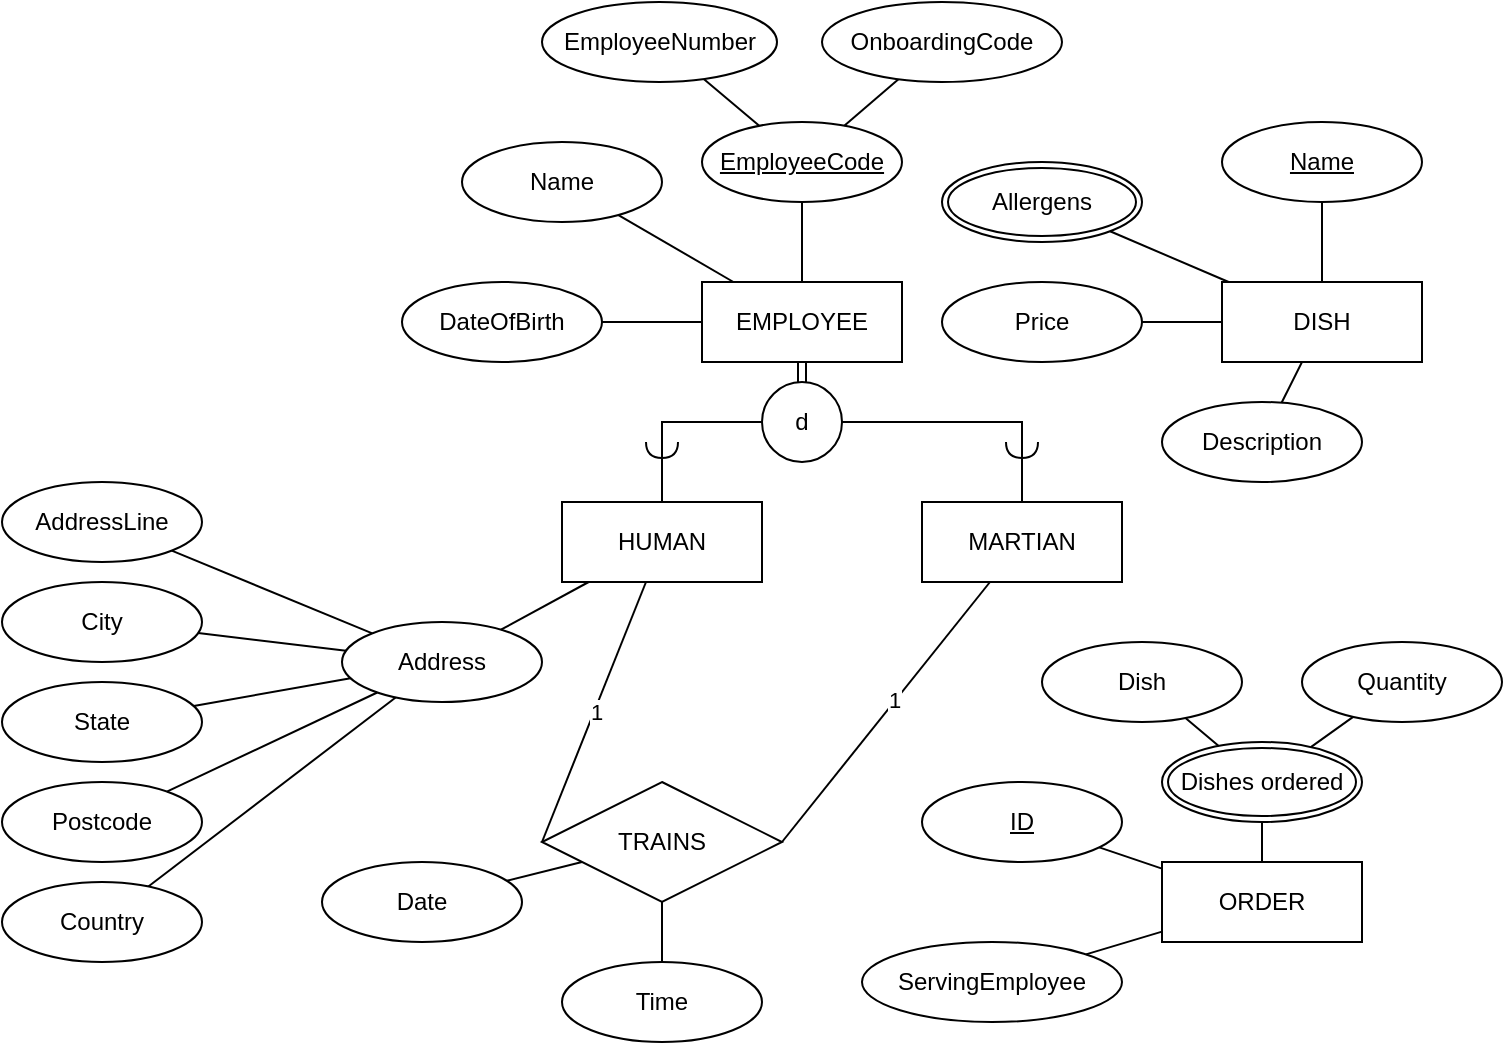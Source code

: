<mxfile version="28.1.0">
  <diagram name="Page-1" id="CrftMl26OKW7_lD-lv_g">
    <mxGraphModel dx="960" dy="601" grid="1" gridSize="10" guides="1" tooltips="1" connect="1" arrows="1" fold="1" page="1" pageScale="1" pageWidth="850" pageHeight="1100" math="0" shadow="0">
      <root>
        <mxCell id="0" />
        <mxCell id="1" parent="0" />
        <mxCell id="X_j-xWhzjBxdc1Z0yHY--1" value="EMPLOYEE" style="whiteSpace=wrap;html=1;align=center;" parent="1" vertex="1">
          <mxGeometry x="420" y="510" width="100" height="40" as="geometry" />
        </mxCell>
        <mxCell id="X_j-xWhzjBxdc1Z0yHY--2" value="EmployeeCode" style="ellipse;whiteSpace=wrap;html=1;align=center;fontStyle=4;" parent="1" vertex="1">
          <mxGeometry x="420" y="430" width="100" height="40" as="geometry" />
        </mxCell>
        <mxCell id="X_j-xWhzjBxdc1Z0yHY--3" value="" style="endArrow=none;html=1;rounded=0;" parent="1" source="X_j-xWhzjBxdc1Z0yHY--1" target="X_j-xWhzjBxdc1Z0yHY--2" edge="1">
          <mxGeometry relative="1" as="geometry">
            <mxPoint x="640" y="440" as="sourcePoint" />
            <mxPoint x="800" y="440" as="targetPoint" />
            <Array as="points">
              <mxPoint x="470" y="490" />
            </Array>
          </mxGeometry>
        </mxCell>
        <mxCell id="X_j-xWhzjBxdc1Z0yHY--7" value="" style="endArrow=none;html=1;rounded=0;" parent="1" source="Rl36C_-eys1wgBdu1XHN-2" target="X_j-xWhzjBxdc1Z0yHY--2" edge="1">
          <mxGeometry relative="1" as="geometry">
            <mxPoint x="518.795" y="408.112" as="sourcePoint" />
            <mxPoint x="610" y="450" as="targetPoint" />
          </mxGeometry>
        </mxCell>
        <mxCell id="X_j-xWhzjBxdc1Z0yHY--8" value="" style="endArrow=none;html=1;rounded=0;" parent="1" source="Rl36C_-eys1wgBdu1XHN-1" target="X_j-xWhzjBxdc1Z0yHY--2" edge="1">
          <mxGeometry relative="1" as="geometry">
            <mxPoint x="421.205" y="408.112" as="sourcePoint" />
            <mxPoint x="501" y="442" as="targetPoint" />
          </mxGeometry>
        </mxCell>
        <mxCell id="X_j-xWhzjBxdc1Z0yHY--9" value="Name" style="ellipse;whiteSpace=wrap;html=1;align=center;" parent="1" vertex="1">
          <mxGeometry x="300" y="440" width="100" height="40" as="geometry" />
        </mxCell>
        <mxCell id="X_j-xWhzjBxdc1Z0yHY--10" value="DateOfBirth" style="ellipse;whiteSpace=wrap;html=1;align=center;" parent="1" vertex="1">
          <mxGeometry x="270" y="510" width="100" height="40" as="geometry" />
        </mxCell>
        <mxCell id="X_j-xWhzjBxdc1Z0yHY--14" value="" style="endArrow=none;html=1;rounded=0;" parent="1" source="X_j-xWhzjBxdc1Z0yHY--10" target="X_j-xWhzjBxdc1Z0yHY--1" edge="1">
          <mxGeometry relative="1" as="geometry">
            <mxPoint x="600" y="450" as="sourcePoint" />
            <mxPoint x="760" y="450" as="targetPoint" />
          </mxGeometry>
        </mxCell>
        <mxCell id="X_j-xWhzjBxdc1Z0yHY--15" value="" style="endArrow=none;html=1;rounded=0;" parent="1" source="X_j-xWhzjBxdc1Z0yHY--9" target="X_j-xWhzjBxdc1Z0yHY--1" edge="1">
          <mxGeometry relative="1" as="geometry">
            <mxPoint x="600" y="450" as="sourcePoint" />
            <mxPoint x="760" y="450" as="targetPoint" />
          </mxGeometry>
        </mxCell>
        <mxCell id="X_j-xWhzjBxdc1Z0yHY--17" value="d" style="ellipse;whiteSpace=wrap;html=1;aspect=fixed;" parent="1" vertex="1">
          <mxGeometry x="450" y="560" width="40" height="40" as="geometry" />
        </mxCell>
        <mxCell id="X_j-xWhzjBxdc1Z0yHY--21" value="" style="ellipse;whiteSpace=wrap;html=1;align=center;aspect=fixed;fillColor=none;strokeColor=none;resizable=0;perimeter=centerPerimeter;rotatable=0;allowArrows=0;points=[];outlineConnect=1;" parent="1" vertex="1">
          <mxGeometry x="457.5" y="570" width="10" height="10" as="geometry" />
        </mxCell>
        <mxCell id="X_j-xWhzjBxdc1Z0yHY--23" value="MARTIAN" style="whiteSpace=wrap;html=1;align=center;" parent="1" vertex="1">
          <mxGeometry x="530" y="620" width="100" height="40" as="geometry" />
        </mxCell>
        <mxCell id="X_j-xWhzjBxdc1Z0yHY--24" value="HUMAN" style="whiteSpace=wrap;html=1;align=center;" parent="1" vertex="1">
          <mxGeometry x="350" y="620" width="100" height="40" as="geometry" />
        </mxCell>
        <mxCell id="X_j-xWhzjBxdc1Z0yHY--25" value="" style="endArrow=none;html=1;rounded=0;" parent="1" source="X_j-xWhzjBxdc1Z0yHY--17" target="X_j-xWhzjBxdc1Z0yHY--24" edge="1">
          <mxGeometry relative="1" as="geometry">
            <mxPoint x="500" y="590" as="sourcePoint" />
            <mxPoint x="370" y="580" as="targetPoint" />
            <Array as="points">
              <mxPoint x="400" y="580" />
            </Array>
          </mxGeometry>
        </mxCell>
        <mxCell id="X_j-xWhzjBxdc1Z0yHY--27" value="" style="rounded=0;orthogonalLoop=1;jettySize=auto;html=1;endArrow=halfCircle;endFill=0;endSize=6;strokeWidth=1;sketch=0;fontSize=12;curved=1;" parent="1" source="X_j-xWhzjBxdc1Z0yHY--24" edge="1">
          <mxGeometry relative="1" as="geometry">
            <mxPoint x="675" y="645" as="sourcePoint" />
            <mxPoint x="400" y="590" as="targetPoint" />
          </mxGeometry>
        </mxCell>
        <mxCell id="X_j-xWhzjBxdc1Z0yHY--28" value="" style="ellipse;whiteSpace=wrap;html=1;align=center;aspect=fixed;fillColor=none;strokeColor=none;resizable=0;perimeter=centerPerimeter;rotatable=0;allowArrows=0;points=[];outlineConnect=1;" parent="1" vertex="1">
          <mxGeometry x="510" y="700" width="10" height="10" as="geometry" />
        </mxCell>
        <mxCell id="X_j-xWhzjBxdc1Z0yHY--29" value="" style="endArrow=none;html=1;rounded=0;" parent="1" source="X_j-xWhzjBxdc1Z0yHY--17" target="X_j-xWhzjBxdc1Z0yHY--23" edge="1">
          <mxGeometry relative="1" as="geometry">
            <mxPoint x="630" y="570" as="sourcePoint" />
            <mxPoint x="580" y="610" as="targetPoint" />
            <Array as="points">
              <mxPoint x="580" y="580" />
            </Array>
          </mxGeometry>
        </mxCell>
        <mxCell id="X_j-xWhzjBxdc1Z0yHY--30" value="" style="rounded=0;orthogonalLoop=1;jettySize=auto;html=1;endArrow=halfCircle;endFill=0;endSize=6;strokeWidth=1;sketch=0;fontSize=12;curved=1;" parent="1" source="X_j-xWhzjBxdc1Z0yHY--23" edge="1">
          <mxGeometry relative="1" as="geometry">
            <mxPoint x="410" y="630" as="sourcePoint" />
            <mxPoint x="580" y="590" as="targetPoint" />
          </mxGeometry>
        </mxCell>
        <mxCell id="X_j-xWhzjBxdc1Z0yHY--31" value="Address" style="ellipse;whiteSpace=wrap;html=1;align=center;" parent="1" vertex="1">
          <mxGeometry x="240" y="680" width="100" height="40" as="geometry" />
        </mxCell>
        <mxCell id="X_j-xWhzjBxdc1Z0yHY--32" value="" style="endArrow=none;html=1;rounded=0;" parent="1" source="X_j-xWhzjBxdc1Z0yHY--31" target="X_j-xWhzjBxdc1Z0yHY--24" edge="1">
          <mxGeometry relative="1" as="geometry">
            <mxPoint x="380" y="540" as="sourcePoint" />
            <mxPoint x="430" y="540" as="targetPoint" />
          </mxGeometry>
        </mxCell>
        <mxCell id="X_j-xWhzjBxdc1Z0yHY--33" value="AddressLine" style="ellipse;whiteSpace=wrap;html=1;align=center;" parent="1" vertex="1">
          <mxGeometry x="70" y="610" width="100" height="40" as="geometry" />
        </mxCell>
        <mxCell id="X_j-xWhzjBxdc1Z0yHY--35" value="State" style="ellipse;whiteSpace=wrap;html=1;align=center;" parent="1" vertex="1">
          <mxGeometry x="70" y="710" width="100" height="40" as="geometry" />
        </mxCell>
        <mxCell id="X_j-xWhzjBxdc1Z0yHY--36" value="City" style="ellipse;whiteSpace=wrap;html=1;align=center;" parent="1" vertex="1">
          <mxGeometry x="70" y="660" width="100" height="40" as="geometry" />
        </mxCell>
        <mxCell id="X_j-xWhzjBxdc1Z0yHY--37" value="Postcode" style="ellipse;whiteSpace=wrap;html=1;align=center;" parent="1" vertex="1">
          <mxGeometry x="70" y="760" width="100" height="40" as="geometry" />
        </mxCell>
        <mxCell id="X_j-xWhzjBxdc1Z0yHY--38" value="Country" style="ellipse;whiteSpace=wrap;html=1;align=center;" parent="1" vertex="1">
          <mxGeometry x="70" y="810" width="100" height="40" as="geometry" />
        </mxCell>
        <mxCell id="X_j-xWhzjBxdc1Z0yHY--39" value="" style="endArrow=none;html=1;rounded=0;" parent="1" source="X_j-xWhzjBxdc1Z0yHY--33" target="X_j-xWhzjBxdc1Z0yHY--31" edge="1">
          <mxGeometry relative="1" as="geometry">
            <mxPoint x="380" y="540" as="sourcePoint" />
            <mxPoint x="430" y="540" as="targetPoint" />
          </mxGeometry>
        </mxCell>
        <mxCell id="X_j-xWhzjBxdc1Z0yHY--40" value="" style="endArrow=none;html=1;rounded=0;" parent="1" source="X_j-xWhzjBxdc1Z0yHY--36" target="X_j-xWhzjBxdc1Z0yHY--31" edge="1">
          <mxGeometry relative="1" as="geometry">
            <mxPoint x="165" y="654" as="sourcePoint" />
            <mxPoint x="265" y="696" as="targetPoint" />
          </mxGeometry>
        </mxCell>
        <mxCell id="X_j-xWhzjBxdc1Z0yHY--41" value="" style="endArrow=none;html=1;rounded=0;" parent="1" source="X_j-xWhzjBxdc1Z0yHY--35" target="X_j-xWhzjBxdc1Z0yHY--31" edge="1">
          <mxGeometry relative="1" as="geometry">
            <mxPoint x="178" y="696" as="sourcePoint" />
            <mxPoint x="252" y="704" as="targetPoint" />
          </mxGeometry>
        </mxCell>
        <mxCell id="X_j-xWhzjBxdc1Z0yHY--42" value="" style="endArrow=none;html=1;rounded=0;" parent="1" source="X_j-xWhzjBxdc1Z0yHY--37" target="X_j-xWhzjBxdc1Z0yHY--31" edge="1">
          <mxGeometry relative="1" as="geometry">
            <mxPoint x="188" y="706" as="sourcePoint" />
            <mxPoint x="262" y="714" as="targetPoint" />
          </mxGeometry>
        </mxCell>
        <mxCell id="X_j-xWhzjBxdc1Z0yHY--43" value="" style="endArrow=none;html=1;rounded=0;" parent="1" source="X_j-xWhzjBxdc1Z0yHY--38" target="X_j-xWhzjBxdc1Z0yHY--31" edge="1">
          <mxGeometry relative="1" as="geometry">
            <mxPoint x="198" y="716" as="sourcePoint" />
            <mxPoint x="272" y="724" as="targetPoint" />
          </mxGeometry>
        </mxCell>
        <mxCell id="X_j-xWhzjBxdc1Z0yHY--45" value="TRAINS" style="shape=rhombus;perimeter=rhombusPerimeter;whiteSpace=wrap;html=1;align=center;" parent="1" vertex="1">
          <mxGeometry x="340" y="760" width="120" height="60" as="geometry" />
        </mxCell>
        <mxCell id="X_j-xWhzjBxdc1Z0yHY--46" value="" style="endArrow=none;html=1;rounded=0;exitX=1;exitY=0.5;exitDx=0;exitDy=0;" parent="1" source="X_j-xWhzjBxdc1Z0yHY--45" target="X_j-xWhzjBxdc1Z0yHY--23" edge="1">
          <mxGeometry relative="1" as="geometry">
            <mxPoint x="330" y="694" as="sourcePoint" />
            <mxPoint x="373" y="670" as="targetPoint" />
          </mxGeometry>
        </mxCell>
        <mxCell id="X_j-xWhzjBxdc1Z0yHY--49" value="1" style="edgeLabel;html=1;align=center;verticalAlign=middle;resizable=0;points=[];" parent="X_j-xWhzjBxdc1Z0yHY--46" vertex="1" connectable="0">
          <mxGeometry x="0.095" y="1" relative="1" as="geometry">
            <mxPoint as="offset" />
          </mxGeometry>
        </mxCell>
        <mxCell id="X_j-xWhzjBxdc1Z0yHY--48" value="" style="endArrow=none;html=1;rounded=0;exitX=0;exitY=0.5;exitDx=0;exitDy=0;" parent="1" source="X_j-xWhzjBxdc1Z0yHY--45" target="X_j-xWhzjBxdc1Z0yHY--24" edge="1">
          <mxGeometry relative="1" as="geometry">
            <mxPoint x="470" y="800" as="sourcePoint" />
            <mxPoint x="418" y="670" as="targetPoint" />
          </mxGeometry>
        </mxCell>
        <mxCell id="X_j-xWhzjBxdc1Z0yHY--50" value="1" style="edgeLabel;html=1;align=center;verticalAlign=middle;resizable=0;points=[];" parent="X_j-xWhzjBxdc1Z0yHY--48" vertex="1" connectable="0">
          <mxGeometry x="0.01" y="-1" relative="1" as="geometry">
            <mxPoint as="offset" />
          </mxGeometry>
        </mxCell>
        <mxCell id="X_j-xWhzjBxdc1Z0yHY--51" value="Date" style="ellipse;whiteSpace=wrap;html=1;align=center;" parent="1" vertex="1">
          <mxGeometry x="230" y="800" width="100" height="40" as="geometry" />
        </mxCell>
        <mxCell id="X_j-xWhzjBxdc1Z0yHY--52" value="Time" style="ellipse;whiteSpace=wrap;html=1;align=center;" parent="1" vertex="1">
          <mxGeometry x="350" y="850" width="100" height="40" as="geometry" />
        </mxCell>
        <mxCell id="X_j-xWhzjBxdc1Z0yHY--55" value="" style="endArrow=none;html=1;rounded=0;" parent="1" source="X_j-xWhzjBxdc1Z0yHY--45" target="X_j-xWhzjBxdc1Z0yHY--51" edge="1">
          <mxGeometry relative="1" as="geometry">
            <mxPoint x="380" y="540" as="sourcePoint" />
            <mxPoint x="430" y="540" as="targetPoint" />
          </mxGeometry>
        </mxCell>
        <mxCell id="X_j-xWhzjBxdc1Z0yHY--56" value="" style="endArrow=none;html=1;rounded=0;" parent="1" source="X_j-xWhzjBxdc1Z0yHY--45" target="X_j-xWhzjBxdc1Z0yHY--52" edge="1">
          <mxGeometry relative="1" as="geometry">
            <mxPoint x="370" y="810" as="sourcePoint" />
            <mxPoint x="332" y="819" as="targetPoint" />
          </mxGeometry>
        </mxCell>
        <mxCell id="X_j-xWhzjBxdc1Z0yHY--57" value="DISH" style="whiteSpace=wrap;html=1;align=center;" parent="1" vertex="1">
          <mxGeometry x="680" y="510" width="100" height="40" as="geometry" />
        </mxCell>
        <mxCell id="X_j-xWhzjBxdc1Z0yHY--58" value="Name" style="ellipse;whiteSpace=wrap;html=1;align=center;fontStyle=4;" parent="1" vertex="1">
          <mxGeometry x="680" y="430" width="100" height="40" as="geometry" />
        </mxCell>
        <mxCell id="X_j-xWhzjBxdc1Z0yHY--59" value="" style="endArrow=none;html=1;rounded=0;" parent="1" source="X_j-xWhzjBxdc1Z0yHY--58" target="X_j-xWhzjBxdc1Z0yHY--57" edge="1">
          <mxGeometry relative="1" as="geometry">
            <mxPoint x="369" y="408" as="sourcePoint" />
            <mxPoint x="341" y="432" as="targetPoint" />
          </mxGeometry>
        </mxCell>
        <mxCell id="X_j-xWhzjBxdc1Z0yHY--60" value="Price" style="ellipse;whiteSpace=wrap;html=1;align=center;" parent="1" vertex="1">
          <mxGeometry x="540" y="510" width="100" height="40" as="geometry" />
        </mxCell>
        <mxCell id="X_j-xWhzjBxdc1Z0yHY--62" value="" style="endArrow=none;html=1;rounded=0;" parent="1" source="X_j-xWhzjBxdc1Z0yHY--60" target="X_j-xWhzjBxdc1Z0yHY--57" edge="1">
          <mxGeometry relative="1" as="geometry">
            <mxPoint x="740" y="480" as="sourcePoint" />
            <mxPoint x="740" y="520" as="targetPoint" />
          </mxGeometry>
        </mxCell>
        <mxCell id="X_j-xWhzjBxdc1Z0yHY--65" value="Description" style="ellipse;whiteSpace=wrap;html=1;align=center;" parent="1" vertex="1">
          <mxGeometry x="650" y="570" width="100" height="40" as="geometry" />
        </mxCell>
        <mxCell id="X_j-xWhzjBxdc1Z0yHY--66" value="" style="endArrow=none;html=1;rounded=0;" parent="1" source="X_j-xWhzjBxdc1Z0yHY--65" target="X_j-xWhzjBxdc1Z0yHY--57" edge="1">
          <mxGeometry relative="1" as="geometry">
            <mxPoint x="863" y="494" as="sourcePoint" />
            <mxPoint x="790" y="521" as="targetPoint" />
          </mxGeometry>
        </mxCell>
        <mxCell id="X_j-xWhzjBxdc1Z0yHY--68" value="" style="endArrow=none;html=1;rounded=0;" parent="1" source="X_j-xWhzjBxdc1Z0yHY--69" target="X_j-xWhzjBxdc1Z0yHY--57" edge="1">
          <mxGeometry relative="1" as="geometry">
            <mxPoint x="624.116" y="484.621" as="sourcePoint" />
            <mxPoint x="740" y="520" as="targetPoint" />
          </mxGeometry>
        </mxCell>
        <mxCell id="X_j-xWhzjBxdc1Z0yHY--69" value="&lt;div&gt;Allergens&lt;/div&gt;" style="ellipse;shape=doubleEllipse;margin=3;whiteSpace=wrap;html=1;align=center;" parent="1" vertex="1">
          <mxGeometry x="540" y="450" width="100" height="40" as="geometry" />
        </mxCell>
        <mxCell id="X_j-xWhzjBxdc1Z0yHY--70" value="ORDER" style="whiteSpace=wrap;html=1;align=center;" parent="1" vertex="1">
          <mxGeometry x="650" y="800" width="100" height="40" as="geometry" />
        </mxCell>
        <mxCell id="X_j-xWhzjBxdc1Z0yHY--71" value="ID" style="ellipse;whiteSpace=wrap;html=1;align=center;fontStyle=4;" parent="1" vertex="1">
          <mxGeometry x="530" y="760" width="100" height="40" as="geometry" />
        </mxCell>
        <mxCell id="X_j-xWhzjBxdc1Z0yHY--72" value="" style="endArrow=none;html=1;rounded=0;" parent="1" source="X_j-xWhzjBxdc1Z0yHY--71" target="X_j-xWhzjBxdc1Z0yHY--70" edge="1">
          <mxGeometry relative="1" as="geometry">
            <mxPoint x="654" y="565" as="sourcePoint" />
            <mxPoint x="713" y="590" as="targetPoint" />
          </mxGeometry>
        </mxCell>
        <mxCell id="X_j-xWhzjBxdc1Z0yHY--73" value="Dishes ordered" style="ellipse;shape=doubleEllipse;margin=3;whiteSpace=wrap;html=1;align=center;" parent="1" vertex="1">
          <mxGeometry x="650" y="740" width="100" height="40" as="geometry" />
        </mxCell>
        <mxCell id="X_j-xWhzjBxdc1Z0yHY--74" value="" style="endArrow=none;html=1;rounded=0;" parent="1" source="X_j-xWhzjBxdc1Z0yHY--70" target="X_j-xWhzjBxdc1Z0yHY--73" edge="1">
          <mxGeometry relative="1" as="geometry">
            <mxPoint x="654" y="565" as="sourcePoint" />
            <mxPoint x="713" y="590" as="targetPoint" />
          </mxGeometry>
        </mxCell>
        <mxCell id="X_j-xWhzjBxdc1Z0yHY--75" value="Dish" style="ellipse;whiteSpace=wrap;html=1;align=center;" parent="1" vertex="1">
          <mxGeometry x="590" y="690" width="100" height="40" as="geometry" />
        </mxCell>
        <mxCell id="X_j-xWhzjBxdc1Z0yHY--76" value="Quantity" style="ellipse;whiteSpace=wrap;html=1;align=center;" parent="1" vertex="1">
          <mxGeometry x="720" y="690" width="100" height="40" as="geometry" />
        </mxCell>
        <mxCell id="X_j-xWhzjBxdc1Z0yHY--77" value="" style="endArrow=none;html=1;rounded=0;" parent="1" source="X_j-xWhzjBxdc1Z0yHY--75" target="X_j-xWhzjBxdc1Z0yHY--73" edge="1">
          <mxGeometry relative="1" as="geometry">
            <mxPoint x="654" y="565" as="sourcePoint" />
            <mxPoint x="713" y="590" as="targetPoint" />
          </mxGeometry>
        </mxCell>
        <mxCell id="X_j-xWhzjBxdc1Z0yHY--78" value="" style="endArrow=none;html=1;rounded=0;" parent="1" source="X_j-xWhzjBxdc1Z0yHY--73" target="X_j-xWhzjBxdc1Z0yHY--76" edge="1">
          <mxGeometry relative="1" as="geometry">
            <mxPoint x="664" y="575" as="sourcePoint" />
            <mxPoint x="723" y="600" as="targetPoint" />
          </mxGeometry>
        </mxCell>
        <mxCell id="X_j-xWhzjBxdc1Z0yHY--84" value="" style="endArrow=none;html=1;rounded=0;shape=link;" parent="1" source="X_j-xWhzjBxdc1Z0yHY--1" target="X_j-xWhzjBxdc1Z0yHY--17" edge="1">
          <mxGeometry relative="1" as="geometry">
            <mxPoint x="600" y="560" as="sourcePoint" />
            <mxPoint x="760" y="560" as="targetPoint" />
          </mxGeometry>
        </mxCell>
        <mxCell id="X_j-xWhzjBxdc1Z0yHY--86" value="ServingEmployee" style="ellipse;whiteSpace=wrap;html=1;align=center;" parent="1" vertex="1">
          <mxGeometry x="500" y="840" width="130" height="40" as="geometry" />
        </mxCell>
        <mxCell id="X_j-xWhzjBxdc1Z0yHY--87" value="" style="endArrow=none;html=1;rounded=0;" parent="1" source="X_j-xWhzjBxdc1Z0yHY--86" target="X_j-xWhzjBxdc1Z0yHY--70" edge="1">
          <mxGeometry relative="1" as="geometry">
            <mxPoint x="629" y="803" as="sourcePoint" />
            <mxPoint x="660" y="813" as="targetPoint" />
          </mxGeometry>
        </mxCell>
        <mxCell id="Rl36C_-eys1wgBdu1XHN-1" value="EmployeeNumber" style="ellipse;whiteSpace=wrap;html=1;align=center;" vertex="1" parent="1">
          <mxGeometry x="340" y="370" width="117.5" height="40" as="geometry" />
        </mxCell>
        <mxCell id="Rl36C_-eys1wgBdu1XHN-2" value="OnboardingCode" style="ellipse;whiteSpace=wrap;html=1;align=center;" vertex="1" parent="1">
          <mxGeometry x="480" y="370" width="120" height="40" as="geometry" />
        </mxCell>
      </root>
    </mxGraphModel>
  </diagram>
</mxfile>
